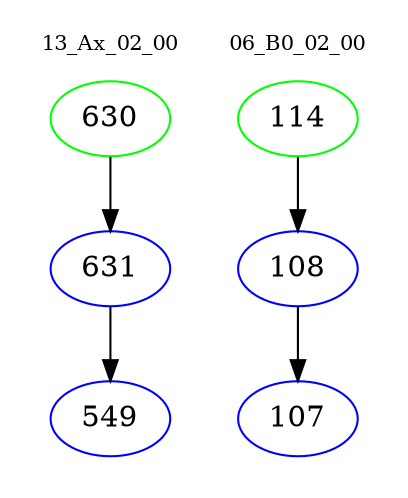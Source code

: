 digraph{
subgraph cluster_0 {
color = white
label = "13_Ax_02_00";
fontsize=10;
T0_630 [label="630", color="green"]
T0_630 -> T0_631 [color="black"]
T0_631 [label="631", color="blue"]
T0_631 -> T0_549 [color="black"]
T0_549 [label="549", color="blue"]
}
subgraph cluster_1 {
color = white
label = "06_B0_02_00";
fontsize=10;
T1_114 [label="114", color="green"]
T1_114 -> T1_108 [color="black"]
T1_108 [label="108", color="blue"]
T1_108 -> T1_107 [color="black"]
T1_107 [label="107", color="blue"]
}
}
